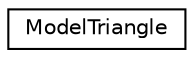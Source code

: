 digraph G
{
  edge [fontname="Helvetica",fontsize="10",labelfontname="Helvetica",labelfontsize="10"];
  node [fontname="Helvetica",fontsize="10",shape=record];
  rankdir="LR";
  Node1 [label="ModelTriangle",height=0.2,width=0.4,color="black", fillcolor="white", style="filled",URL="$struct_model_triangle.html"];
}
